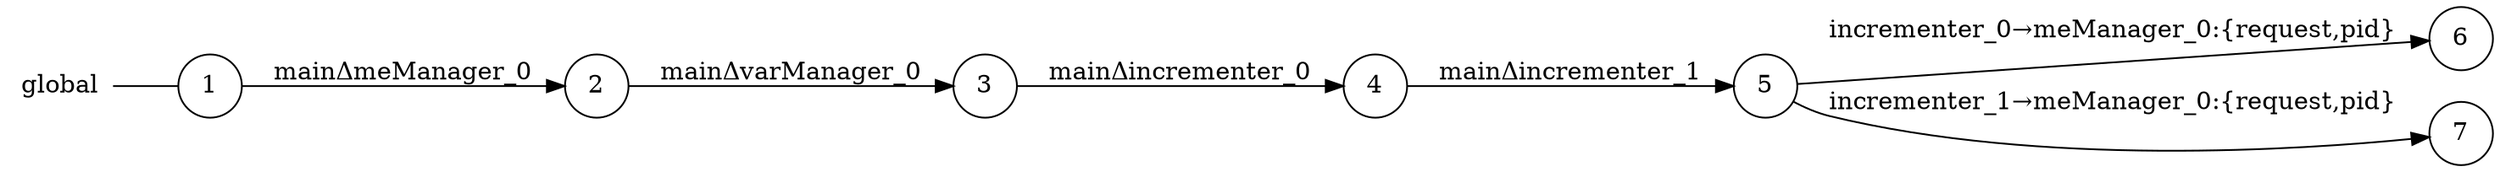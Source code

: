 digraph global {
	rankdir="LR";
	n_0 [label="global", shape="plaintext"];
	n_1 [id="5", shape=circle, label="5"];
	n_2 [id="6", shape=circle, label="6"];
	n_3 [id="1", shape=circle, label="1"];
	n_0 -> n_3 [arrowhead=none];
	n_4 [id="2", shape=circle, label="2"];
	n_5 [id="4", shape=circle, label="4"];
	n_6 [id="7", shape=circle, label="7"];
	n_7 [id="3", shape=circle, label="3"];

	n_7 -> n_5 [id="[$e|2]", label="mainΔincrementer_0"];
	n_5 -> n_1 [id="[$e|3]", label="mainΔincrementer_1"];
	n_1 -> n_2 [id="[$e|4]", label="incrementer_0→meManager_0:{request,pid}"];
	n_4 -> n_7 [id="[$e|1]", label="mainΔvarManager_0"];
	n_3 -> n_4 [id="[$e|0]", label="mainΔmeManager_0"];
	n_1 -> n_6 [id="[$e|5]", label="incrementer_1→meManager_0:{request,pid}"];
}
